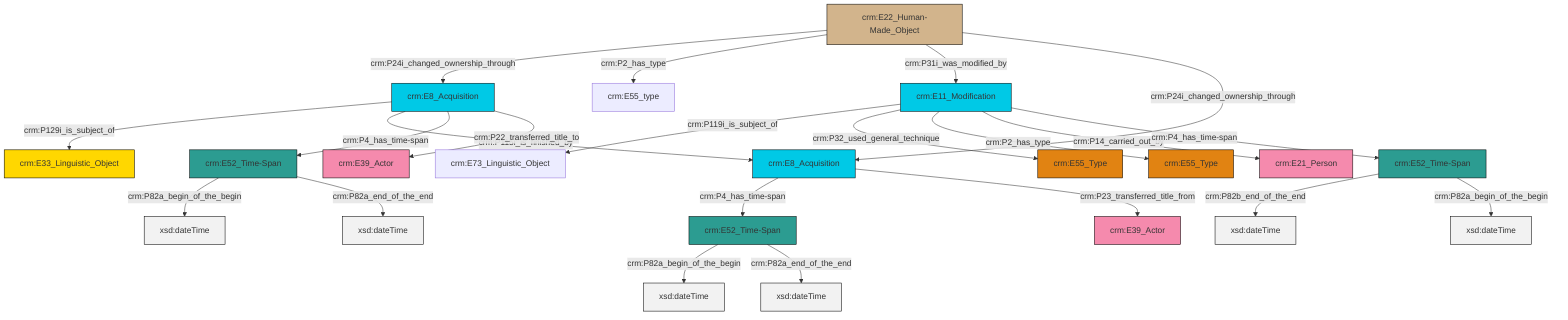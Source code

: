 graph TD
classDef Literal fill:#f2f2f2,stroke:#000000;
classDef CRM_Entity fill:#FFFFFF,stroke:#000000;
classDef Temporal_Entity fill:#00C9E6, stroke:#000000;
classDef Type fill:#E18312, stroke:#000000;
classDef Time-Span fill:#2C9C91, stroke:#000000;
classDef Appellation fill:#FFEB7F, stroke:#000000;
classDef Place fill:#008836, stroke:#000000;
classDef Persistent_Item fill:#B266B2, stroke:#000000;
classDef Conceptual_Object fill:#FFD700, stroke:#000000;
classDef Physical_Thing fill:#D2B48C, stroke:#000000;
classDef Actor fill:#f58aad, stroke:#000000;
classDef PC_Classes fill:#4ce600, stroke:#000000;
classDef Multi fill:#cccccc,stroke:#000000;

2["crm:E52_Time-Span"]:::Time-Span -->|crm:P82b_end_of_the_end| 3[xsd:dateTime]:::Literal
4["crm:E22_Human-Made_Object"]:::Physical_Thing -->|crm:P24i_changed_ownership_through| 5["crm:E8_Acquisition"]:::Temporal_Entity
6["crm:E11_Modification"]:::Temporal_Entity -->|crm:P119i_is_subject_of| 7["crm:E73_Linguistic_Object"]:::Default
8["crm:E52_Time-Span"]:::Time-Span -->|crm:P82a_begin_of_the_begin| 9[xsd:dateTime]:::Literal
5["crm:E8_Acquisition"]:::Temporal_Entity -->|crm:P129i_is_subject_of| 10["crm:E33_Linguistic_Object"]:::Conceptual_Object
5["crm:E8_Acquisition"]:::Temporal_Entity -->|crm:P115i_is_finished_by| 11["crm:E8_Acquisition"]:::Temporal_Entity
11["crm:E8_Acquisition"]:::Temporal_Entity -->|crm:P4_has_time-span| 19["crm:E52_Time-Span"]:::Time-Span
6["crm:E11_Modification"]:::Temporal_Entity -->|crm:P32_used_general_technique| 20["crm:E55_Type"]:::Type
4["crm:E22_Human-Made_Object"]:::Physical_Thing -->|crm:P2_has_type| 13["crm:E55_type"]:::Default
2["crm:E52_Time-Span"]:::Time-Span -->|crm:P82a_begin_of_the_begin| 23[xsd:dateTime]:::Literal
6["crm:E11_Modification"]:::Temporal_Entity -->|crm:P2_has_type| 24["crm:E55_Type"]:::Type
5["crm:E8_Acquisition"]:::Temporal_Entity -->|crm:P4_has_time-span| 8["crm:E52_Time-Span"]:::Time-Span
11["crm:E8_Acquisition"]:::Temporal_Entity -->|crm:P23_transferred_title_from| 16["crm:E39_Actor"]:::Actor
4["crm:E22_Human-Made_Object"]:::Physical_Thing -->|crm:P31i_was_modified_by| 6["crm:E11_Modification"]:::Temporal_Entity
19["crm:E52_Time-Span"]:::Time-Span -->|crm:P82a_begin_of_the_begin| 28[xsd:dateTime]:::Literal
4["crm:E22_Human-Made_Object"]:::Physical_Thing -->|crm:P24i_changed_ownership_through| 11["crm:E8_Acquisition"]:::Temporal_Entity
6["crm:E11_Modification"]:::Temporal_Entity -->|crm:P14_carried_out_by| 21["crm:E21_Person"]:::Actor
6["crm:E11_Modification"]:::Temporal_Entity -->|crm:P4_has_time-span| 2["crm:E52_Time-Span"]:::Time-Span
5["crm:E8_Acquisition"]:::Temporal_Entity -->|crm:P22_transferred_title_to| 0["crm:E39_Actor"]:::Actor
8["crm:E52_Time-Span"]:::Time-Span -->|crm:P82a_end_of_the_end| 34[xsd:dateTime]:::Literal
19["crm:E52_Time-Span"]:::Time-Span -->|crm:P82a_end_of_the_end| 35[xsd:dateTime]:::Literal
